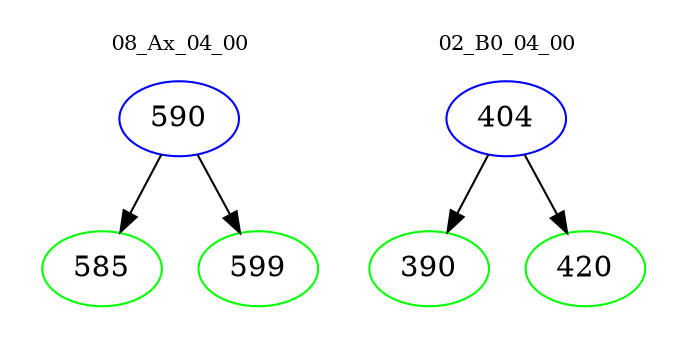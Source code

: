 digraph{
subgraph cluster_0 {
color = white
label = "08_Ax_04_00";
fontsize=10;
T0_590 [label="590", color="blue"]
T0_590 -> T0_585 [color="black"]
T0_585 [label="585", color="green"]
T0_590 -> T0_599 [color="black"]
T0_599 [label="599", color="green"]
}
subgraph cluster_1 {
color = white
label = "02_B0_04_00";
fontsize=10;
T1_404 [label="404", color="blue"]
T1_404 -> T1_390 [color="black"]
T1_390 [label="390", color="green"]
T1_404 -> T1_420 [color="black"]
T1_420 [label="420", color="green"]
}
}
